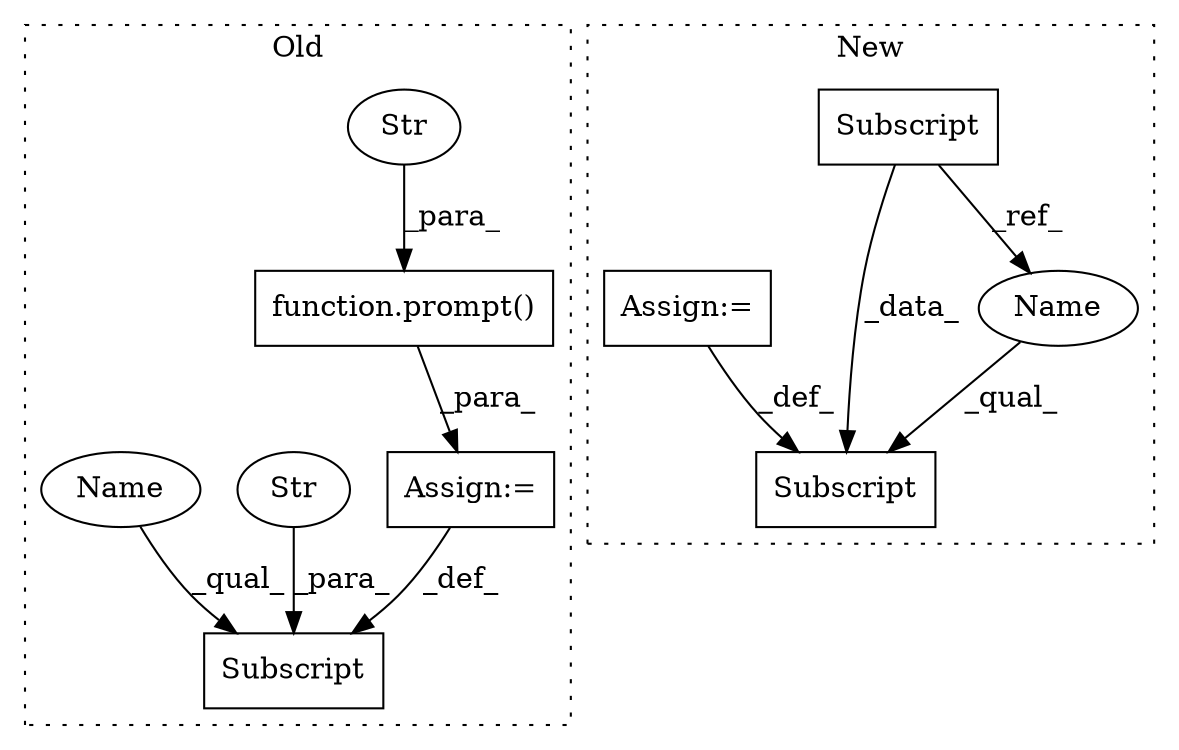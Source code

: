digraph G {
subgraph cluster0 {
1 [label="function.prompt()" a="75" s="9349,9373" l="7,1" shape="box"];
3 [label="Str" a="66" s="9356" l="17" shape="ellipse"];
4 [label="Assign:=" a="68" s="9346" l="3" shape="box"];
5 [label="Subscript" a="63" s="9422,0" l="30,0" shape="box"];
6 [label="Str" a="66" s="9438" l="13" shape="ellipse"];
10 [label="Name" a="87" s="9422" l="15" shape="ellipse"];
label = "Old";
style="dotted";
}
subgraph cluster1 {
2 [label="Subscript" a="63" s="9864,0" l="42,0" shape="box"];
7 [label="Subscript" a="63" s="9772,0" l="30,0" shape="box"];
8 [label="Assign:=" a="68" s="9906" l="3" shape="box"];
9 [label="Name" a="87" s="9864" l="15" shape="ellipse"];
label = "New";
style="dotted";
}
1 -> 4 [label="_para_"];
3 -> 1 [label="_para_"];
4 -> 5 [label="_def_"];
6 -> 5 [label="_para_"];
7 -> 9 [label="_ref_"];
7 -> 2 [label="_data_"];
8 -> 2 [label="_def_"];
9 -> 2 [label="_qual_"];
10 -> 5 [label="_qual_"];
}